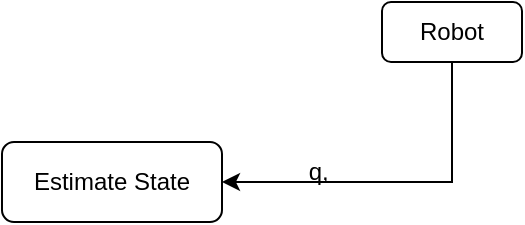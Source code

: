 <mxfile version="22.1.0" type="github">
  <diagram name="第 1 页" id="MlkXA7hDsNdLh-0CrnH8">
    <mxGraphModel dx="550" dy="308" grid="1" gridSize="10" guides="1" tooltips="1" connect="1" arrows="1" fold="1" page="1" pageScale="1" pageWidth="827" pageHeight="1169" math="0" shadow="0">
      <root>
        <mxCell id="0" />
        <mxCell id="1" parent="0" />
        <mxCell id="5OwRYkwjaH5BJDgZWQ7X-4" style="edgeStyle=orthogonalEdgeStyle;rounded=0;orthogonalLoop=1;jettySize=auto;html=1;entryX=1;entryY=0.5;entryDx=0;entryDy=0;exitX=0.5;exitY=1;exitDx=0;exitDy=0;" edge="1" parent="1" source="5OwRYkwjaH5BJDgZWQ7X-2" target="5OwRYkwjaH5BJDgZWQ7X-3">
          <mxGeometry relative="1" as="geometry">
            <Array as="points">
              <mxPoint x="555" y="460" />
            </Array>
          </mxGeometry>
        </mxCell>
        <mxCell id="5OwRYkwjaH5BJDgZWQ7X-2" value="Robot" style="rounded=1;whiteSpace=wrap;html=1;" vertex="1" parent="1">
          <mxGeometry x="520" y="370" width="70" height="30" as="geometry" />
        </mxCell>
        <mxCell id="5OwRYkwjaH5BJDgZWQ7X-3" value="Estimate State" style="rounded=1;whiteSpace=wrap;html=1;" vertex="1" parent="1">
          <mxGeometry x="330" y="440" width="110" height="40" as="geometry" />
        </mxCell>
        <mxCell id="5OwRYkwjaH5BJDgZWQ7X-6" value="q,&amp;nbsp;" style="text;html=1;strokeColor=none;fillColor=none;align=center;verticalAlign=middle;whiteSpace=wrap;rounded=0;" vertex="1" parent="1">
          <mxGeometry x="460" y="440" width="60" height="30" as="geometry" />
        </mxCell>
      </root>
    </mxGraphModel>
  </diagram>
</mxfile>

